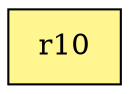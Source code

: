 digraph G {
rankdir=BT;ranksep="2.0";
"r10" [shape=record,fillcolor=khaki1,style=filled,label="{r10}"];
}
